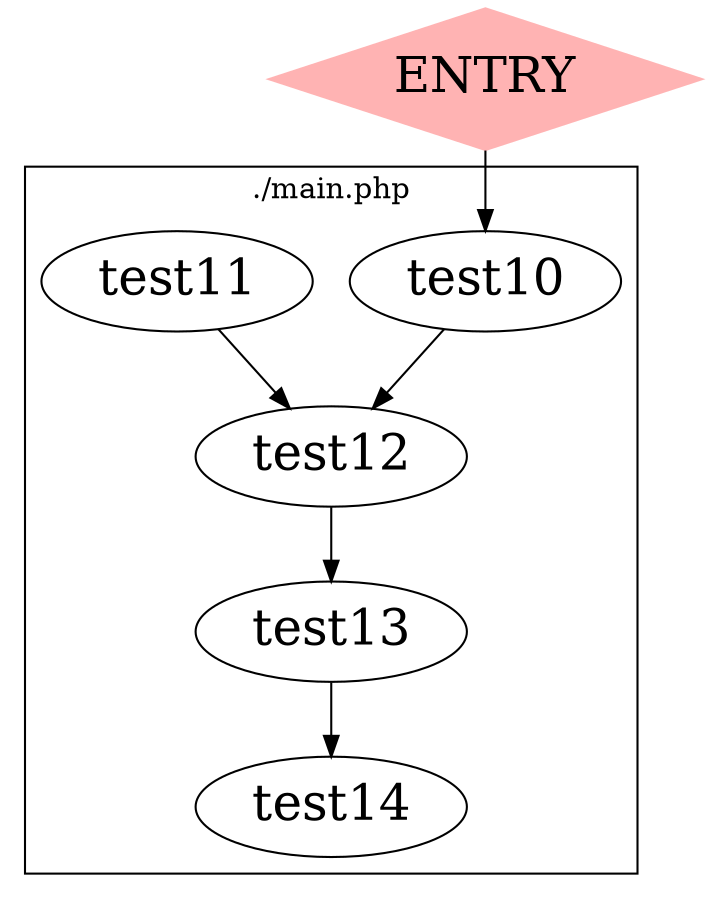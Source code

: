 digraph G {
	ratio=fill; node[fontsize=24];

	ENTRY [shape=diamond,style=filled,color="1.0 .3 1.0"];
	ENTRY->test10;

	test13->test14;

	test12->test13;

	test11->test12;

	test10->test12;

	subgraph "cluster_./main.php" { label="./main.php"; test14; test13; test12; test11; test10; };
}